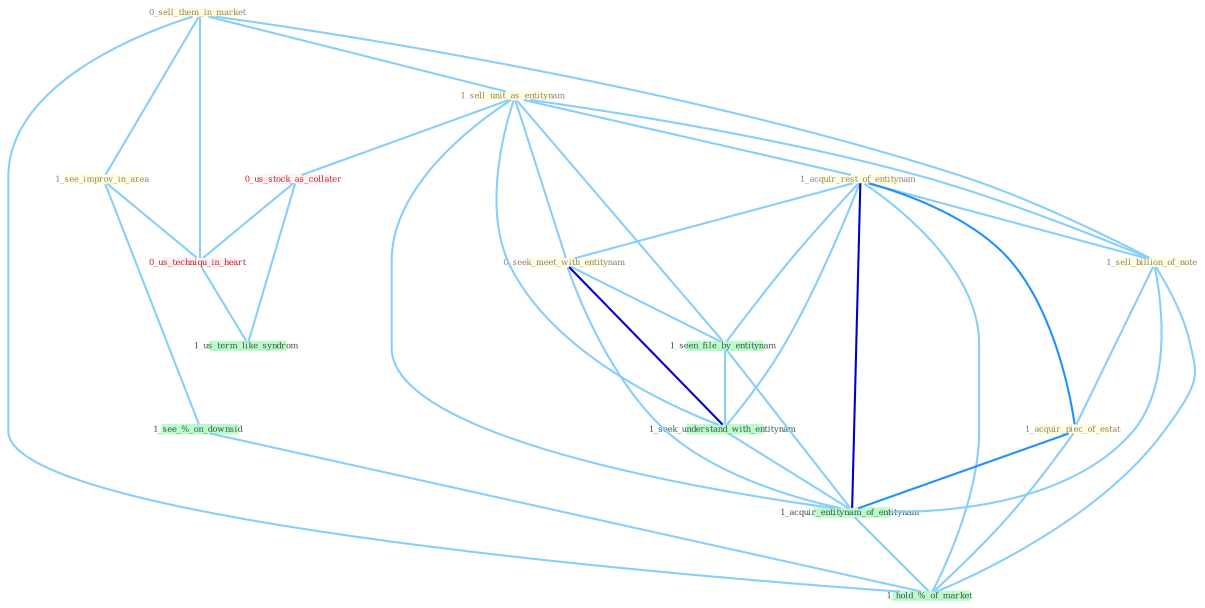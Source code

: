Graph G{ 
    node
    [shape=polygon,style=filled,width=.5,height=.06,color="#BDFCC9",fixedsize=true,fontsize=4,
    fontcolor="#2f4f4f"];
    {node
    [color="#ffffe0", fontcolor="#8b7d6b"] "0_sell_them_in_market " "1_see_improv_in_area " "1_sell_unit_as_entitynam " "1_acquir_rest_of_entitynam " "0_seek_meet_with_entitynam " "1_sell_billion_of_note " "1_acquir_piec_of_estat "}
{node [color="#fff0f5", fontcolor="#b22222"] "0_us_stock_as_collater " "0_us_techniqu_in_heart "}
edge [color="#B0E2FF"];

	"0_sell_them_in_market " -- "1_see_improv_in_area " [w="1", color="#87cefa" ];
	"0_sell_them_in_market " -- "1_sell_unit_as_entitynam " [w="1", color="#87cefa" ];
	"0_sell_them_in_market " -- "1_sell_billion_of_note " [w="1", color="#87cefa" ];
	"0_sell_them_in_market " -- "0_us_techniqu_in_heart " [w="1", color="#87cefa" ];
	"0_sell_them_in_market " -- "1_hold_%_of_market " [w="1", color="#87cefa" ];
	"1_see_improv_in_area " -- "0_us_techniqu_in_heart " [w="1", color="#87cefa" ];
	"1_see_improv_in_area " -- "1_see_%_on_downsid " [w="1", color="#87cefa" ];
	"1_sell_unit_as_entitynam " -- "1_acquir_rest_of_entitynam " [w="1", color="#87cefa" ];
	"1_sell_unit_as_entitynam " -- "0_seek_meet_with_entitynam " [w="1", color="#87cefa" ];
	"1_sell_unit_as_entitynam " -- "1_sell_billion_of_note " [w="1", color="#87cefa" ];
	"1_sell_unit_as_entitynam " -- "1_seen_file_by_entitynam " [w="1", color="#87cefa" ];
	"1_sell_unit_as_entitynam " -- "0_us_stock_as_collater " [w="1", color="#87cefa" ];
	"1_sell_unit_as_entitynam " -- "1_seek_understand_with_entitynam " [w="1", color="#87cefa" ];
	"1_sell_unit_as_entitynam " -- "1_acquir_entitynam_of_entitynam " [w="1", color="#87cefa" ];
	"1_acquir_rest_of_entitynam " -- "0_seek_meet_with_entitynam " [w="1", color="#87cefa" ];
	"1_acquir_rest_of_entitynam " -- "1_sell_billion_of_note " [w="1", color="#87cefa" ];
	"1_acquir_rest_of_entitynam " -- "1_acquir_piec_of_estat " [w="2", color="#1e90ff" , len=0.8];
	"1_acquir_rest_of_entitynam " -- "1_seen_file_by_entitynam " [w="1", color="#87cefa" ];
	"1_acquir_rest_of_entitynam " -- "1_seek_understand_with_entitynam " [w="1", color="#87cefa" ];
	"1_acquir_rest_of_entitynam " -- "1_acquir_entitynam_of_entitynam " [w="3", color="#0000cd" , len=0.6];
	"1_acquir_rest_of_entitynam " -- "1_hold_%_of_market " [w="1", color="#87cefa" ];
	"0_seek_meet_with_entitynam " -- "1_seen_file_by_entitynam " [w="1", color="#87cefa" ];
	"0_seek_meet_with_entitynam " -- "1_seek_understand_with_entitynam " [w="3", color="#0000cd" , len=0.6];
	"0_seek_meet_with_entitynam " -- "1_acquir_entitynam_of_entitynam " [w="1", color="#87cefa" ];
	"1_sell_billion_of_note " -- "1_acquir_piec_of_estat " [w="1", color="#87cefa" ];
	"1_sell_billion_of_note " -- "1_acquir_entitynam_of_entitynam " [w="1", color="#87cefa" ];
	"1_sell_billion_of_note " -- "1_hold_%_of_market " [w="1", color="#87cefa" ];
	"1_acquir_piec_of_estat " -- "1_acquir_entitynam_of_entitynam " [w="2", color="#1e90ff" , len=0.8];
	"1_acquir_piec_of_estat " -- "1_hold_%_of_market " [w="1", color="#87cefa" ];
	"1_seen_file_by_entitynam " -- "1_seek_understand_with_entitynam " [w="1", color="#87cefa" ];
	"1_seen_file_by_entitynam " -- "1_acquir_entitynam_of_entitynam " [w="1", color="#87cefa" ];
	"0_us_stock_as_collater " -- "0_us_techniqu_in_heart " [w="1", color="#87cefa" ];
	"0_us_stock_as_collater " -- "1_us_term_like_syndrom " [w="1", color="#87cefa" ];
	"1_seek_understand_with_entitynam " -- "1_acquir_entitynam_of_entitynam " [w="1", color="#87cefa" ];
	"1_acquir_entitynam_of_entitynam " -- "1_hold_%_of_market " [w="1", color="#87cefa" ];
	"0_us_techniqu_in_heart " -- "1_us_term_like_syndrom " [w="1", color="#87cefa" ];
	"1_see_%_on_downsid " -- "1_hold_%_of_market " [w="1", color="#87cefa" ];
}